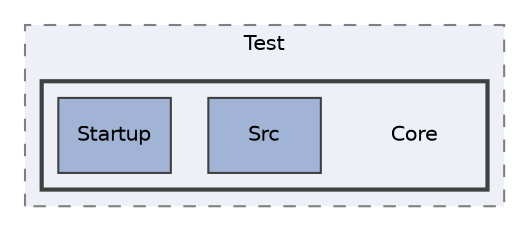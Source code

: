 digraph "C:/Users/Topuz/STM32CubeIDE/workspace_1.6.0/ESP8266-TCP-IP/ESP8266-TCP/Test/Core"
{
 // LATEX_PDF_SIZE
  edge [fontname="Helvetica",fontsize="10",labelfontname="Helvetica",labelfontsize="10"];
  node [fontname="Helvetica",fontsize="10",shape=record];
  compound=true
  subgraph clusterdir_1fdd9fb0a1d6ef967cbf25ad69286376 {
    graph [ bgcolor="#edf0f7", pencolor="grey50", style="filled,dashed,", label="Test", fontname="Helvetica", fontsize="10", URL="dir_1fdd9fb0a1d6ef967cbf25ad69286376.html"]
  subgraph clusterdir_5292340ccecb26916a35508385d7d609 {
    graph [ bgcolor="#edf0f7", pencolor="grey25", style="filled,bold,", label="", fontname="Helvetica", fontsize="10", URL="dir_5292340ccecb26916a35508385d7d609.html"]
    dir_5292340ccecb26916a35508385d7d609 [shape=plaintext, label="Core"];
  dir_6317700f864ebd73de0c5b31a34f520a [shape=box, label="Src", style="filled,", fillcolor="#a2b4d6", color="grey25", URL="dir_6317700f864ebd73de0c5b31a34f520a.html"];
  dir_d5621dbf3d5a5304ba57b29667e9f48f [shape=box, label="Startup", style="filled,", fillcolor="#a2b4d6", color="grey25", URL="dir_d5621dbf3d5a5304ba57b29667e9f48f.html"];
  }
  }
}
